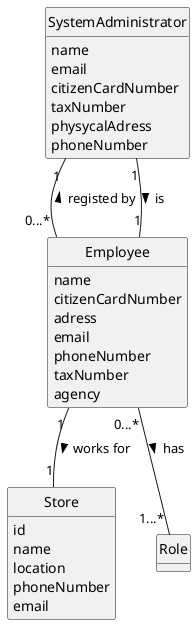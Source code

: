 @startuml
skinparam monochrome true
skinparam packageStyle rectangle
skinparam shadowing false
'skinparam linetype ortho
'left to right direction
skinparam classAttributeIconSize 0
hide circle
hide methods


class SystemAdministrator{
  name
  email
  citizenCardNumber
  taxNumber
  physycalAdress
  phoneNumber
}


class Employee {
    name
    citizenCardNumber
    adress
    email
    phoneNumber
    taxNumber
    agency
}

class Store{
id
name
location
phoneNumber
email
}

class Role{
}

SystemAdministrator "1"--"0...*" Employee: registed by <
SystemAdministrator "1"--"1" Employee: is >
Employee "1"--"1" Store: works for >
Employee "0...*"--"1...*" Role: has >
@enduml